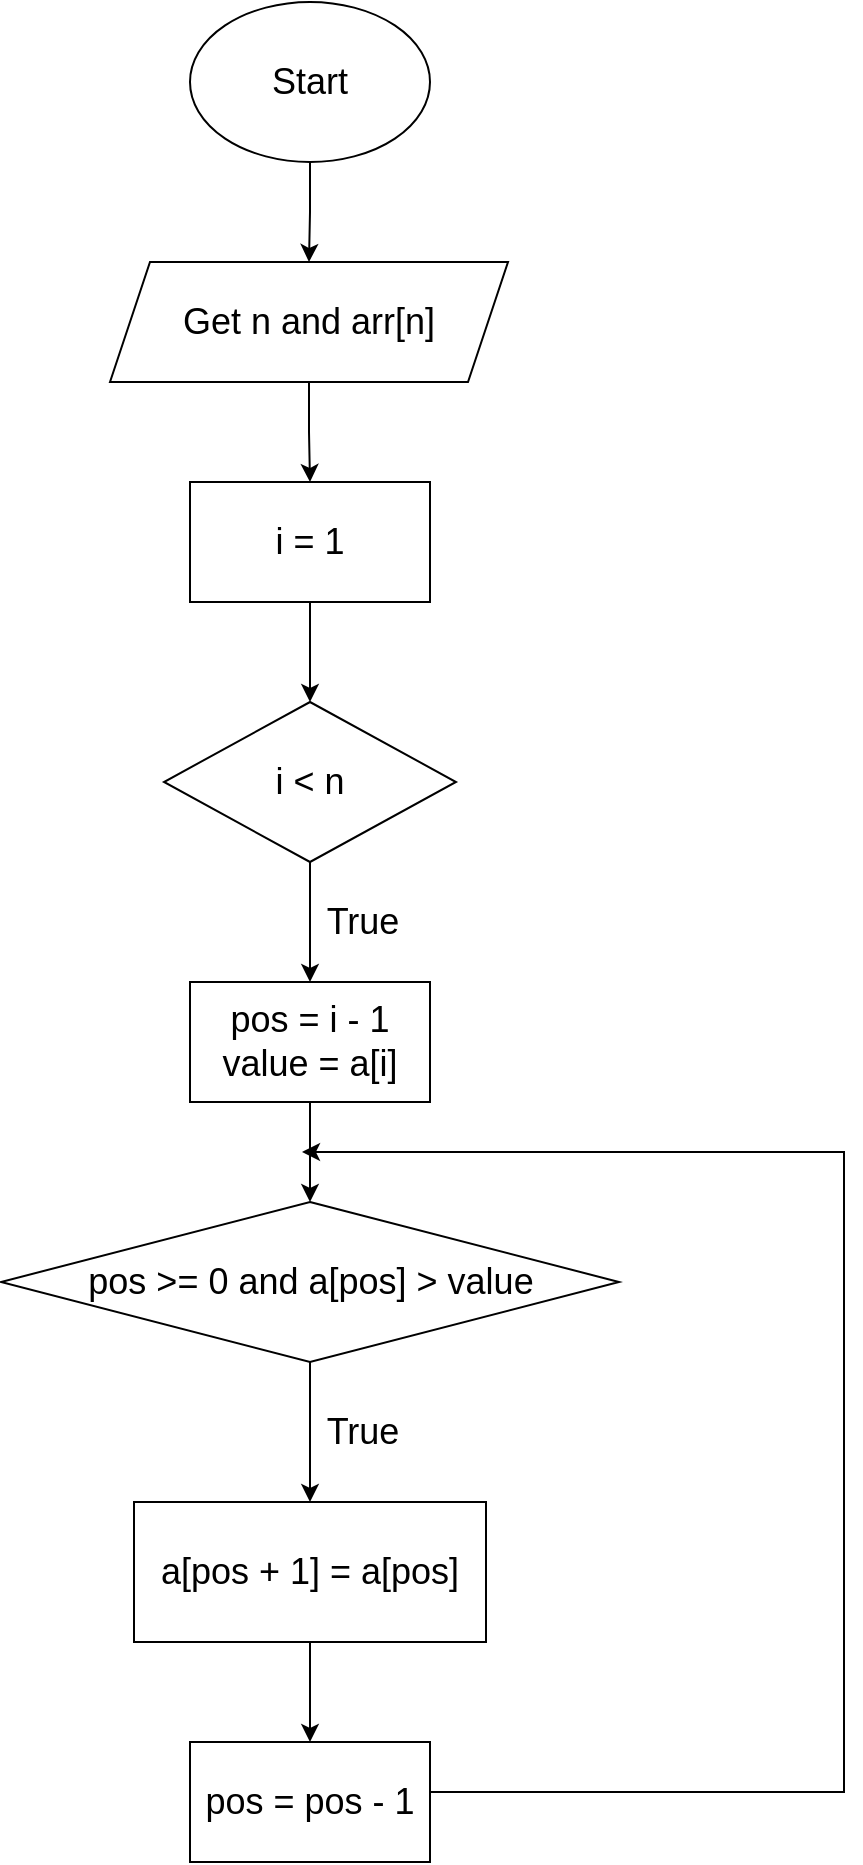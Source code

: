 <mxfile version="24.4.3" type="github">
  <diagram name="Trang-1" id="N5jIb8o28u3P1VkJOlbf">
    <mxGraphModel dx="1417" dy="734" grid="1" gridSize="10" guides="1" tooltips="1" connect="1" arrows="1" fold="1" page="1" pageScale="1" pageWidth="827" pageHeight="1169" math="0" shadow="0">
      <root>
        <mxCell id="0" />
        <mxCell id="1" parent="0" />
        <mxCell id="5_BNPUuneICxwVU64pK0-3" style="edgeStyle=orthogonalEdgeStyle;rounded=0;orthogonalLoop=1;jettySize=auto;html=1;exitX=0.5;exitY=1;exitDx=0;exitDy=0;" edge="1" parent="1" source="5_BNPUuneICxwVU64pK0-1" target="5_BNPUuneICxwVU64pK0-2">
          <mxGeometry relative="1" as="geometry" />
        </mxCell>
        <mxCell id="5_BNPUuneICxwVU64pK0-1" value="&lt;font style=&quot;font-size: 18px;&quot;&gt;Start&lt;/font&gt;" style="ellipse;whiteSpace=wrap;html=1;" vertex="1" parent="1">
          <mxGeometry x="354" y="10" width="120" height="80" as="geometry" />
        </mxCell>
        <mxCell id="5_BNPUuneICxwVU64pK0-7" style="edgeStyle=orthogonalEdgeStyle;rounded=0;orthogonalLoop=1;jettySize=auto;html=1;exitX=0.5;exitY=1;exitDx=0;exitDy=0;" edge="1" parent="1" source="5_BNPUuneICxwVU64pK0-2" target="5_BNPUuneICxwVU64pK0-6">
          <mxGeometry relative="1" as="geometry" />
        </mxCell>
        <mxCell id="5_BNPUuneICxwVU64pK0-2" value="&lt;font style=&quot;font-size: 18px;&quot;&gt;Get n and arr[n]&lt;/font&gt;" style="shape=parallelogram;perimeter=parallelogramPerimeter;whiteSpace=wrap;html=1;fixedSize=1;" vertex="1" parent="1">
          <mxGeometry x="314" y="140" width="199" height="60" as="geometry" />
        </mxCell>
        <mxCell id="5_BNPUuneICxwVU64pK0-9" style="edgeStyle=orthogonalEdgeStyle;rounded=0;orthogonalLoop=1;jettySize=auto;html=1;exitX=0.5;exitY=1;exitDx=0;exitDy=0;entryX=0.5;entryY=0;entryDx=0;entryDy=0;" edge="1" parent="1" source="5_BNPUuneICxwVU64pK0-6" target="5_BNPUuneICxwVU64pK0-8">
          <mxGeometry relative="1" as="geometry" />
        </mxCell>
        <mxCell id="5_BNPUuneICxwVU64pK0-6" value="&lt;font style=&quot;font-size: 18px;&quot;&gt;i = 1&lt;/font&gt;" style="rounded=0;whiteSpace=wrap;html=1;" vertex="1" parent="1">
          <mxGeometry x="354" y="250" width="120" height="60" as="geometry" />
        </mxCell>
        <mxCell id="5_BNPUuneICxwVU64pK0-11" style="edgeStyle=orthogonalEdgeStyle;rounded=0;orthogonalLoop=1;jettySize=auto;html=1;exitX=0.5;exitY=1;exitDx=0;exitDy=0;entryX=0.5;entryY=0;entryDx=0;entryDy=0;" edge="1" parent="1" source="5_BNPUuneICxwVU64pK0-8" target="5_BNPUuneICxwVU64pK0-10">
          <mxGeometry relative="1" as="geometry" />
        </mxCell>
        <mxCell id="5_BNPUuneICxwVU64pK0-8" value="&lt;font style=&quot;font-size: 18px;&quot;&gt;i &amp;lt; n&lt;/font&gt;" style="rhombus;whiteSpace=wrap;html=1;" vertex="1" parent="1">
          <mxGeometry x="341" y="360" width="146" height="80" as="geometry" />
        </mxCell>
        <mxCell id="5_BNPUuneICxwVU64pK0-13" style="edgeStyle=orthogonalEdgeStyle;rounded=0;orthogonalLoop=1;jettySize=auto;html=1;exitX=0.5;exitY=1;exitDx=0;exitDy=0;entryX=0.5;entryY=0;entryDx=0;entryDy=0;" edge="1" parent="1" source="5_BNPUuneICxwVU64pK0-10" target="5_BNPUuneICxwVU64pK0-12">
          <mxGeometry relative="1" as="geometry" />
        </mxCell>
        <mxCell id="5_BNPUuneICxwVU64pK0-10" value="&lt;font style=&quot;font-size: 18px;&quot;&gt;pos = i - 1&lt;/font&gt;&lt;div&gt;&lt;font style=&quot;font-size: 18px;&quot;&gt;value = a[i]&lt;/font&gt;&lt;/div&gt;" style="rounded=0;whiteSpace=wrap;html=1;" vertex="1" parent="1">
          <mxGeometry x="354" y="500" width="120" height="60" as="geometry" />
        </mxCell>
        <mxCell id="5_BNPUuneICxwVU64pK0-16" style="edgeStyle=orthogonalEdgeStyle;rounded=0;orthogonalLoop=1;jettySize=auto;html=1;exitX=0.5;exitY=1;exitDx=0;exitDy=0;entryX=0.5;entryY=0;entryDx=0;entryDy=0;" edge="1" parent="1" source="5_BNPUuneICxwVU64pK0-12" target="5_BNPUuneICxwVU64pK0-15">
          <mxGeometry relative="1" as="geometry" />
        </mxCell>
        <mxCell id="5_BNPUuneICxwVU64pK0-12" value="&lt;font style=&quot;font-size: 18px;&quot;&gt;pos &amp;gt;= 0 and a[pos] &amp;gt; value&lt;/font&gt;" style="rhombus;whiteSpace=wrap;html=1;" vertex="1" parent="1">
          <mxGeometry x="259.5" y="610" width="309" height="80" as="geometry" />
        </mxCell>
        <mxCell id="5_BNPUuneICxwVU64pK0-14" value="&lt;font style=&quot;font-size: 18px;&quot;&gt;True&lt;/font&gt;" style="text;html=1;align=center;verticalAlign=middle;resizable=0;points=[];autosize=1;strokeColor=none;fillColor=none;" vertex="1" parent="1">
          <mxGeometry x="410" y="450" width="60" height="40" as="geometry" />
        </mxCell>
        <mxCell id="5_BNPUuneICxwVU64pK0-19" style="edgeStyle=orthogonalEdgeStyle;rounded=0;orthogonalLoop=1;jettySize=auto;html=1;exitX=0.5;exitY=1;exitDx=0;exitDy=0;" edge="1" parent="1" source="5_BNPUuneICxwVU64pK0-15" target="5_BNPUuneICxwVU64pK0-18">
          <mxGeometry relative="1" as="geometry" />
        </mxCell>
        <mxCell id="5_BNPUuneICxwVU64pK0-15" value="&lt;font style=&quot;font-size: 18px;&quot;&gt;a[pos + 1] = a[pos]&lt;/font&gt;" style="rounded=0;whiteSpace=wrap;html=1;" vertex="1" parent="1">
          <mxGeometry x="326" y="760" width="176" height="70" as="geometry" />
        </mxCell>
        <mxCell id="5_BNPUuneICxwVU64pK0-17" value="&lt;font style=&quot;font-size: 18px;&quot;&gt;True&lt;/font&gt;" style="text;html=1;align=center;verticalAlign=middle;resizable=0;points=[];autosize=1;strokeColor=none;fillColor=none;" vertex="1" parent="1">
          <mxGeometry x="410" y="705" width="60" height="40" as="geometry" />
        </mxCell>
        <mxCell id="5_BNPUuneICxwVU64pK0-20" style="edgeStyle=orthogonalEdgeStyle;rounded=0;orthogonalLoop=1;jettySize=auto;html=1;exitX=1;exitY=0.5;exitDx=0;exitDy=0;" edge="1" parent="1">
          <mxGeometry relative="1" as="geometry">
            <mxPoint x="410" y="585" as="targetPoint" />
            <mxPoint x="474" y="905" as="sourcePoint" />
            <Array as="points">
              <mxPoint x="681" y="905" />
            </Array>
          </mxGeometry>
        </mxCell>
        <mxCell id="5_BNPUuneICxwVU64pK0-18" value="&lt;font style=&quot;font-size: 18px;&quot;&gt;pos = pos - 1&lt;/font&gt;" style="rounded=0;whiteSpace=wrap;html=1;" vertex="1" parent="1">
          <mxGeometry x="354" y="880" width="120" height="60" as="geometry" />
        </mxCell>
      </root>
    </mxGraphModel>
  </diagram>
</mxfile>
